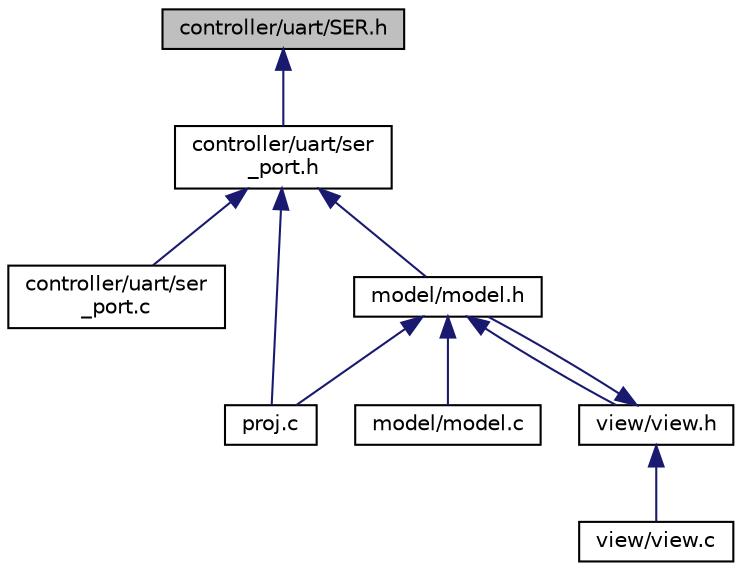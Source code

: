 digraph "controller/uart/SER.h"
{
 // LATEX_PDF_SIZE
  edge [fontname="Helvetica",fontsize="10",labelfontname="Helvetica",labelfontsize="10"];
  node [fontname="Helvetica",fontsize="10",shape=record];
  Node1 [label="controller/uart/SER.h",height=0.2,width=0.4,color="black", fillcolor="grey75", style="filled", fontcolor="black",tooltip=" "];
  Node1 -> Node2 [dir="back",color="midnightblue",fontsize="10",style="solid",fontname="Helvetica"];
  Node2 [label="controller/uart/ser\l_port.h",height=0.2,width=0.4,color="black", fillcolor="white", style="filled",URL="$ser__port_8h.html",tooltip=" "];
  Node2 -> Node3 [dir="back",color="midnightblue",fontsize="10",style="solid",fontname="Helvetica"];
  Node3 [label="controller/uart/ser\l_port.c",height=0.2,width=0.4,color="black", fillcolor="white", style="filled",URL="$ser__port_8c.html",tooltip=" "];
  Node2 -> Node4 [dir="back",color="midnightblue",fontsize="10",style="solid",fontname="Helvetica"];
  Node4 [label="model/model.h",height=0.2,width=0.4,color="black", fillcolor="white", style="filled",URL="$model_8h.html",tooltip=" "];
  Node4 -> Node5 [dir="back",color="midnightblue",fontsize="10",style="solid",fontname="Helvetica"];
  Node5 [label="model/model.c",height=0.2,width=0.4,color="black", fillcolor="white", style="filled",URL="$model_8c.html",tooltip=" "];
  Node4 -> Node6 [dir="back",color="midnightblue",fontsize="10",style="solid",fontname="Helvetica"];
  Node6 [label="proj.c",height=0.2,width=0.4,color="black", fillcolor="white", style="filled",URL="$proj_8c.html",tooltip=" "];
  Node4 -> Node7 [dir="back",color="midnightblue",fontsize="10",style="solid",fontname="Helvetica"];
  Node7 [label="view/view.h",height=0.2,width=0.4,color="black", fillcolor="white", style="filled",URL="$view_8h.html",tooltip=" "];
  Node7 -> Node4 [dir="back",color="midnightblue",fontsize="10",style="solid",fontname="Helvetica"];
  Node7 -> Node8 [dir="back",color="midnightblue",fontsize="10",style="solid",fontname="Helvetica"];
  Node8 [label="view/view.c",height=0.2,width=0.4,color="black", fillcolor="white", style="filled",URL="$view_8c.html",tooltip=" "];
  Node2 -> Node6 [dir="back",color="midnightblue",fontsize="10",style="solid",fontname="Helvetica"];
}

